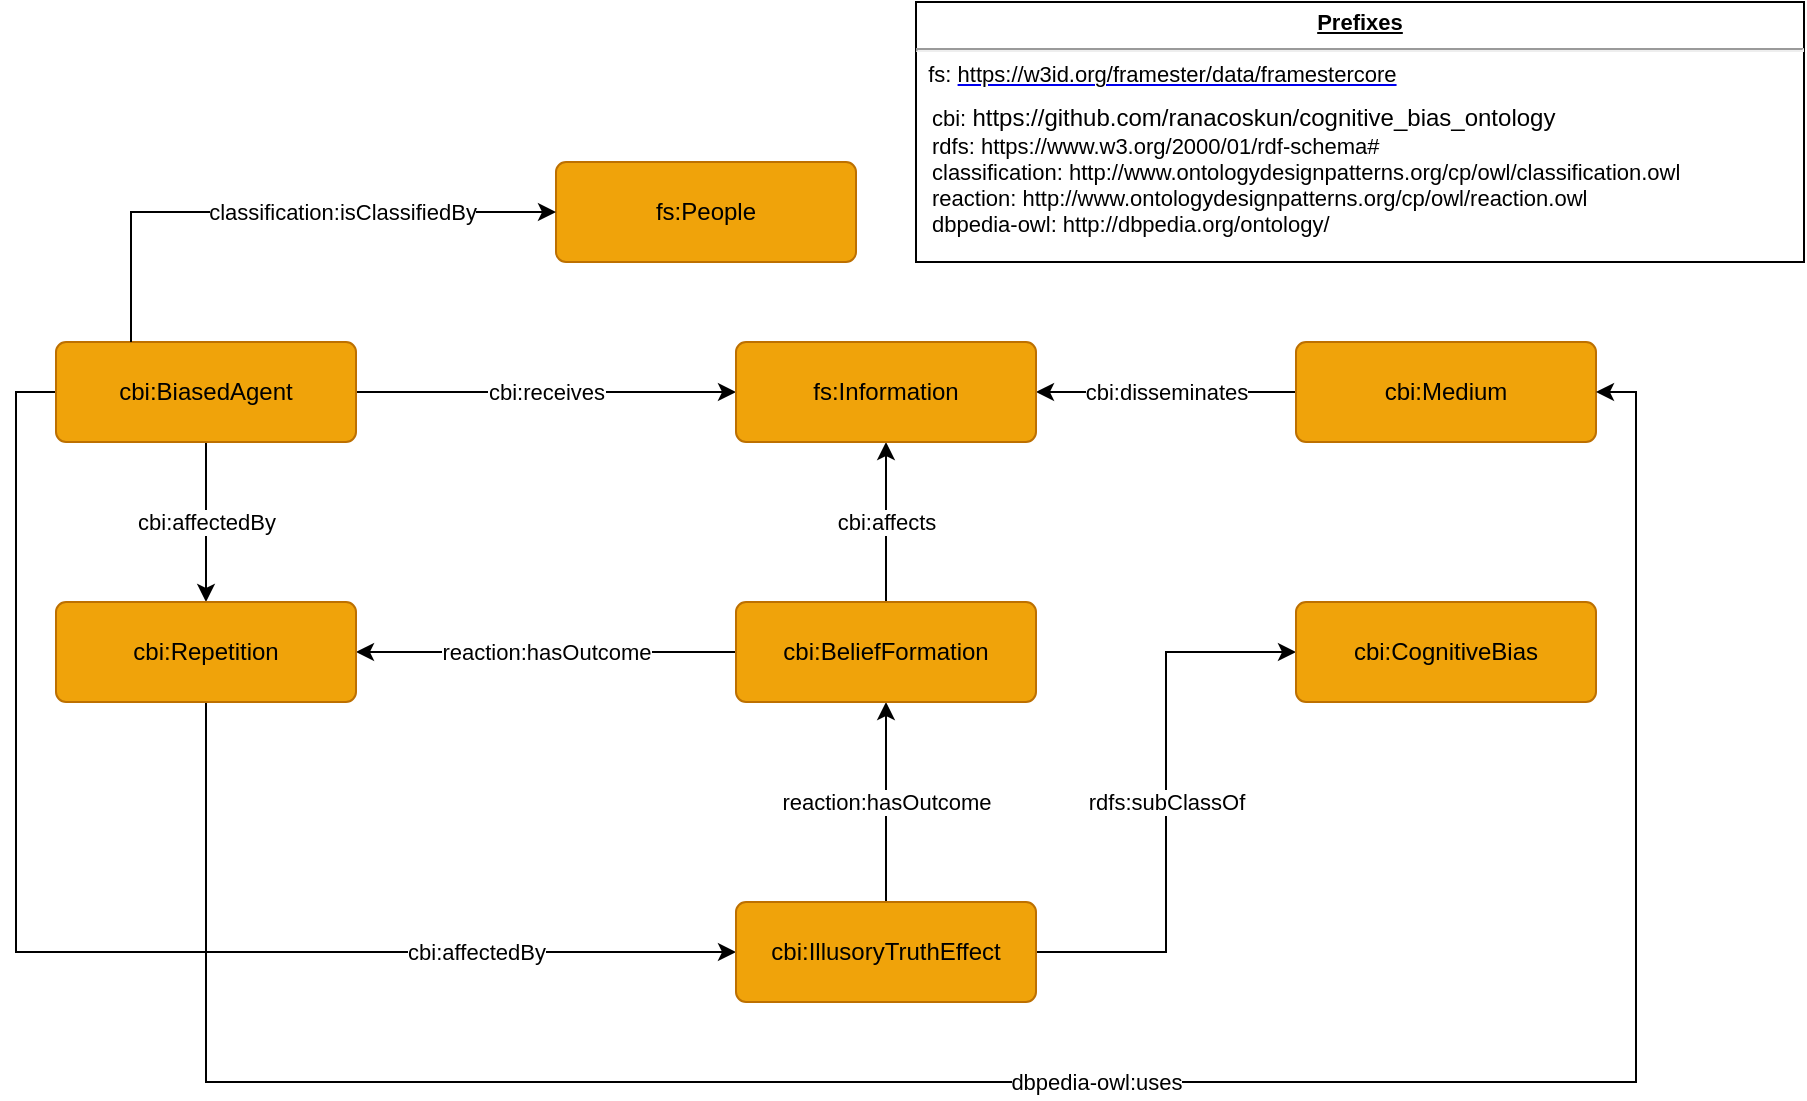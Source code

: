 <mxfile version="23.1.5" type="device">
  <diagram name="Page-1" id="5R03ZHuMA1EfANfO0-Cf">
    <mxGraphModel dx="1050" dy="621" grid="1" gridSize="10" guides="1" tooltips="1" connect="1" arrows="1" fold="1" page="1" pageScale="1" pageWidth="827" pageHeight="1169" math="0" shadow="0">
      <root>
        <mxCell id="0" />
        <mxCell id="1" parent="0" />
        <mxCell id="XTIZf9_XDLz32RFR3_ZM-14" value="reaction:hasOutcome" style="edgeStyle=orthogonalEdgeStyle;rounded=0;orthogonalLoop=1;jettySize=auto;html=1;entryX=0.5;entryY=1;entryDx=0;entryDy=0;" parent="1" source="XTIZf9_XDLz32RFR3_ZM-3" target="XTIZf9_XDLz32RFR3_ZM-5" edge="1">
          <mxGeometry relative="1" as="geometry" />
        </mxCell>
        <mxCell id="XTIZf9_XDLz32RFR3_ZM-17" value="rdfs:subClassOf" style="edgeStyle=orthogonalEdgeStyle;rounded=0;orthogonalLoop=1;jettySize=auto;html=1;entryX=0;entryY=0.5;entryDx=0;entryDy=0;" parent="1" source="XTIZf9_XDLz32RFR3_ZM-3" target="XTIZf9_XDLz32RFR3_ZM-16" edge="1">
          <mxGeometry relative="1" as="geometry" />
        </mxCell>
        <mxCell id="kob_xvQ5I9-j6zz6-x-V-6" value="cbi:affectedBy" style="edgeStyle=orthogonalEdgeStyle;rounded=0;orthogonalLoop=1;jettySize=auto;html=1;entryX=0;entryY=0.5;entryDx=0;entryDy=0;exitX=0;exitY=0.5;exitDx=0;exitDy=0;" parent="1" source="XTIZf9_XDLz32RFR3_ZM-4" target="XTIZf9_XDLz32RFR3_ZM-3" edge="1">
          <mxGeometry x="0.606" relative="1" as="geometry">
            <mxPoint as="offset" />
            <mxPoint x="10" y="410" as="sourcePoint" />
          </mxGeometry>
        </mxCell>
        <mxCell id="XTIZf9_XDLz32RFR3_ZM-3" value="cbi:IllusoryTruthEffect" style="rounded=1;arcSize=10;whiteSpace=wrap;html=1;align=center;fillColor=#f0a30a;strokeColor=#BD7000;fontColor=#000000;" parent="1" vertex="1">
          <mxGeometry x="490" y="570" width="150" height="50" as="geometry" />
        </mxCell>
        <mxCell id="XTIZf9_XDLz32RFR3_ZM-9" value="cbi:receives" style="edgeStyle=orthogonalEdgeStyle;rounded=0;orthogonalLoop=1;jettySize=auto;html=1;entryX=0;entryY=0.5;entryDx=0;entryDy=0;" parent="1" source="XTIZf9_XDLz32RFR3_ZM-4" target="XTIZf9_XDLz32RFR3_ZM-8" edge="1">
          <mxGeometry relative="1" as="geometry" />
        </mxCell>
        <mxCell id="XTIZf9_XDLz32RFR3_ZM-10" value="cbi:affectedBy" style="edgeStyle=orthogonalEdgeStyle;rounded=0;orthogonalLoop=1;jettySize=auto;html=1;entryX=0.5;entryY=0;entryDx=0;entryDy=0;" parent="1" source="XTIZf9_XDLz32RFR3_ZM-4" target="XTIZf9_XDLz32RFR3_ZM-7" edge="1">
          <mxGeometry relative="1" as="geometry" />
        </mxCell>
        <mxCell id="XTIZf9_XDLz32RFR3_ZM-4" value="cbi:BiasedAgent" style="rounded=1;arcSize=10;whiteSpace=wrap;html=1;align=center;fillColor=#f0a30a;strokeColor=#BD7000;fontColor=#000000;" parent="1" vertex="1">
          <mxGeometry x="150" y="290" width="150" height="50" as="geometry" />
        </mxCell>
        <mxCell id="XTIZf9_XDLz32RFR3_ZM-11" value="reaction:hasOutcome" style="edgeStyle=orthogonalEdgeStyle;rounded=0;orthogonalLoop=1;jettySize=auto;html=1;entryX=1;entryY=0.5;entryDx=0;entryDy=0;" parent="1" source="XTIZf9_XDLz32RFR3_ZM-5" target="XTIZf9_XDLz32RFR3_ZM-7" edge="1">
          <mxGeometry relative="1" as="geometry" />
        </mxCell>
        <mxCell id="XTIZf9_XDLz32RFR3_ZM-12" value="cbi:affects" style="edgeStyle=orthogonalEdgeStyle;rounded=0;orthogonalLoop=1;jettySize=auto;html=1;entryX=0.5;entryY=1;entryDx=0;entryDy=0;" parent="1" source="XTIZf9_XDLz32RFR3_ZM-5" target="XTIZf9_XDLz32RFR3_ZM-8" edge="1">
          <mxGeometry relative="1" as="geometry" />
        </mxCell>
        <mxCell id="XTIZf9_XDLz32RFR3_ZM-5" value="cbi:BeliefFormation" style="rounded=1;arcSize=10;whiteSpace=wrap;html=1;align=center;fillColor=#f0a30a;strokeColor=#BD7000;fontColor=#000000;" parent="1" vertex="1">
          <mxGeometry x="490" y="420" width="150" height="50" as="geometry" />
        </mxCell>
        <mxCell id="XTIZf9_XDLz32RFR3_ZM-15" value="cbi:disseminates" style="edgeStyle=orthogonalEdgeStyle;rounded=0;orthogonalLoop=1;jettySize=auto;html=1;exitX=0;exitY=0.5;exitDx=0;exitDy=0;entryX=1;entryY=0.5;entryDx=0;entryDy=0;" parent="1" source="XTIZf9_XDLz32RFR3_ZM-6" target="XTIZf9_XDLz32RFR3_ZM-8" edge="1">
          <mxGeometry relative="1" as="geometry" />
        </mxCell>
        <mxCell id="XTIZf9_XDLz32RFR3_ZM-6" value="cbi:Medium" style="rounded=1;arcSize=10;whiteSpace=wrap;html=1;align=center;fillColor=#f0a30a;strokeColor=#BD7000;fontColor=#000000;" parent="1" vertex="1">
          <mxGeometry x="770" y="290" width="150" height="50" as="geometry" />
        </mxCell>
        <mxCell id="XTIZf9_XDLz32RFR3_ZM-18" value="dbpedia-owl:uses" style="edgeStyle=orthogonalEdgeStyle;rounded=0;orthogonalLoop=1;jettySize=auto;html=1;entryX=1;entryY=0.5;entryDx=0;entryDy=0;" parent="1" source="XTIZf9_XDLz32RFR3_ZM-7" target="XTIZf9_XDLz32RFR3_ZM-6" edge="1">
          <mxGeometry relative="1" as="geometry">
            <Array as="points">
              <mxPoint x="225" y="660" />
              <mxPoint x="940" y="660" />
              <mxPoint x="940" y="315" />
            </Array>
          </mxGeometry>
        </mxCell>
        <mxCell id="XTIZf9_XDLz32RFR3_ZM-7" value="cbi:Repetition" style="rounded=1;arcSize=10;whiteSpace=wrap;html=1;align=center;fillColor=#f0a30a;strokeColor=#BD7000;fontColor=#000000;" parent="1" vertex="1">
          <mxGeometry x="150" y="420" width="150" height="50" as="geometry" />
        </mxCell>
        <mxCell id="XTIZf9_XDLz32RFR3_ZM-8" value="fs:Information" style="rounded=1;arcSize=10;whiteSpace=wrap;html=1;align=center;fillColor=#f0a30a;strokeColor=#BD7000;fontColor=#000000;" parent="1" vertex="1">
          <mxGeometry x="490" y="290" width="150" height="50" as="geometry" />
        </mxCell>
        <mxCell id="XTIZf9_XDLz32RFR3_ZM-16" value="cbi:CognitiveBias" style="rounded=1;arcSize=10;whiteSpace=wrap;html=1;align=center;fillColor=#f0a30a;strokeColor=#BD7000;fontColor=#000000;" parent="1" vertex="1">
          <mxGeometry x="770" y="420" width="150" height="50" as="geometry" />
        </mxCell>
        <mxCell id="kob_xvQ5I9-j6zz6-x-V-1" value="&lt;p style=&quot;margin: 4px 0px 0px; text-decoration: underline; font-size: 11px;&quot;&gt;&lt;b&gt;&lt;font style=&quot;font-size: 11px;&quot;&gt;Prefixes&lt;/font&gt;&lt;/b&gt;&lt;/p&gt;&lt;hr style=&quot;font-size: 11px;&quot;&gt;&lt;div style=&quot;text-align: left; font-size: 11px;&quot;&gt;&lt;span style=&quot;background-color: initial;&quot;&gt;&lt;font style=&quot;font-size: 11px;&quot;&gt;&amp;nbsp;&amp;nbsp;&lt;/font&gt;&lt;/span&gt;&lt;span style=&quot;background-color: initial;&quot;&gt;fs:&amp;nbsp;&lt;/span&gt;&lt;a style=&quot;background: transparent; margin: 0px 8px 8px 0px; padding: 0px; vertical-align: baseline; display: inline-block;&quot; class=&quot;iri&quot; href=&quot;https://w3id.org/framester/data/framestercore/Preference&quot;&gt;&lt;font color=&quot;#000000&quot;&gt;https://w3id.org/framester/data/framestercore&lt;/font&gt;&lt;/a&gt;&lt;/div&gt;&lt;p style=&quot;text-align: left; margin: 0px 0px 0px 8px; font-size: 11px;&quot;&gt;&lt;span style=&quot;background-color: initial;&quot;&gt;&lt;font style=&quot;font-size: 11px;&quot;&gt;cbi:&amp;nbsp;&lt;/font&gt;&lt;/span&gt;&lt;span style=&quot;background-color: initial; font-size: 12px;&quot;&gt;https://github.com/ranacoskun/cognitive_bias_ontology&lt;/span&gt;&lt;/p&gt;&lt;p style=&quot;text-align: left; margin: 0px 0px 0px 8px; font-size: 11px;&quot;&gt;&lt;font style=&quot;font-size: 11px;&quot;&gt;rdfs: https://www.w3.org/2000/01/rdf-schema#&lt;/font&gt;&lt;/p&gt;&lt;p style=&quot;text-align: left; margin: 0px 0px 0px 8px; font-size: 11px;&quot;&gt;&lt;font style=&quot;font-size: 11px;&quot;&gt;&lt;span style=&quot;background-color: initial;&quot;&gt;classification:&amp;nbsp;http://www.ontologydesignpatterns.org/cp/owl/classification.owl&amp;nbsp;&lt;/span&gt;&lt;/font&gt;&lt;/p&gt;&lt;p style=&quot;text-align: left; margin: 0px 0px 0px 8px; font-size: 11px;&quot;&gt;reaction: http://www.ontologydesignpatterns.org/cp/owl/reaction.owl&lt;/p&gt;&lt;p style=&quot;text-align: left; margin: 0px 0px 0px 8px; font-size: 11px;&quot;&gt;&lt;span style=&quot;background-color: initial;&quot;&gt;dbpedia-owl:&amp;nbsp;http://dbpedia.org/ontology/&lt;/span&gt;&lt;br&gt;&lt;/p&gt;" style="verticalAlign=top;align=center;overflow=fill;html=1;whiteSpace=wrap;" parent="1" vertex="1">
          <mxGeometry x="580" y="120" width="444" height="130" as="geometry" />
        </mxCell>
        <mxCell id="kob_xvQ5I9-j6zz6-x-V-2" value="fs:People" style="rounded=1;arcSize=10;whiteSpace=wrap;html=1;align=center;fillColor=#f0a30a;strokeColor=#BD7000;fontColor=#000000;" parent="1" vertex="1">
          <mxGeometry x="400" y="200" width="150" height="50" as="geometry" />
        </mxCell>
        <mxCell id="kob_xvQ5I9-j6zz6-x-V-3" value="classification:isClassifiedBy" style="edgeStyle=orthogonalEdgeStyle;rounded=0;orthogonalLoop=1;jettySize=auto;html=1;exitX=0.25;exitY=0;exitDx=0;exitDy=0;entryX=0;entryY=0.5;entryDx=0;entryDy=0;" parent="1" source="XTIZf9_XDLz32RFR3_ZM-4" target="kob_xvQ5I9-j6zz6-x-V-2" edge="1">
          <mxGeometry x="0.218" relative="1" as="geometry">
            <mxPoint x="450" y="737" as="sourcePoint" />
            <mxPoint x="260" y="737" as="targetPoint" />
            <mxPoint x="1" as="offset" />
          </mxGeometry>
        </mxCell>
      </root>
    </mxGraphModel>
  </diagram>
</mxfile>
